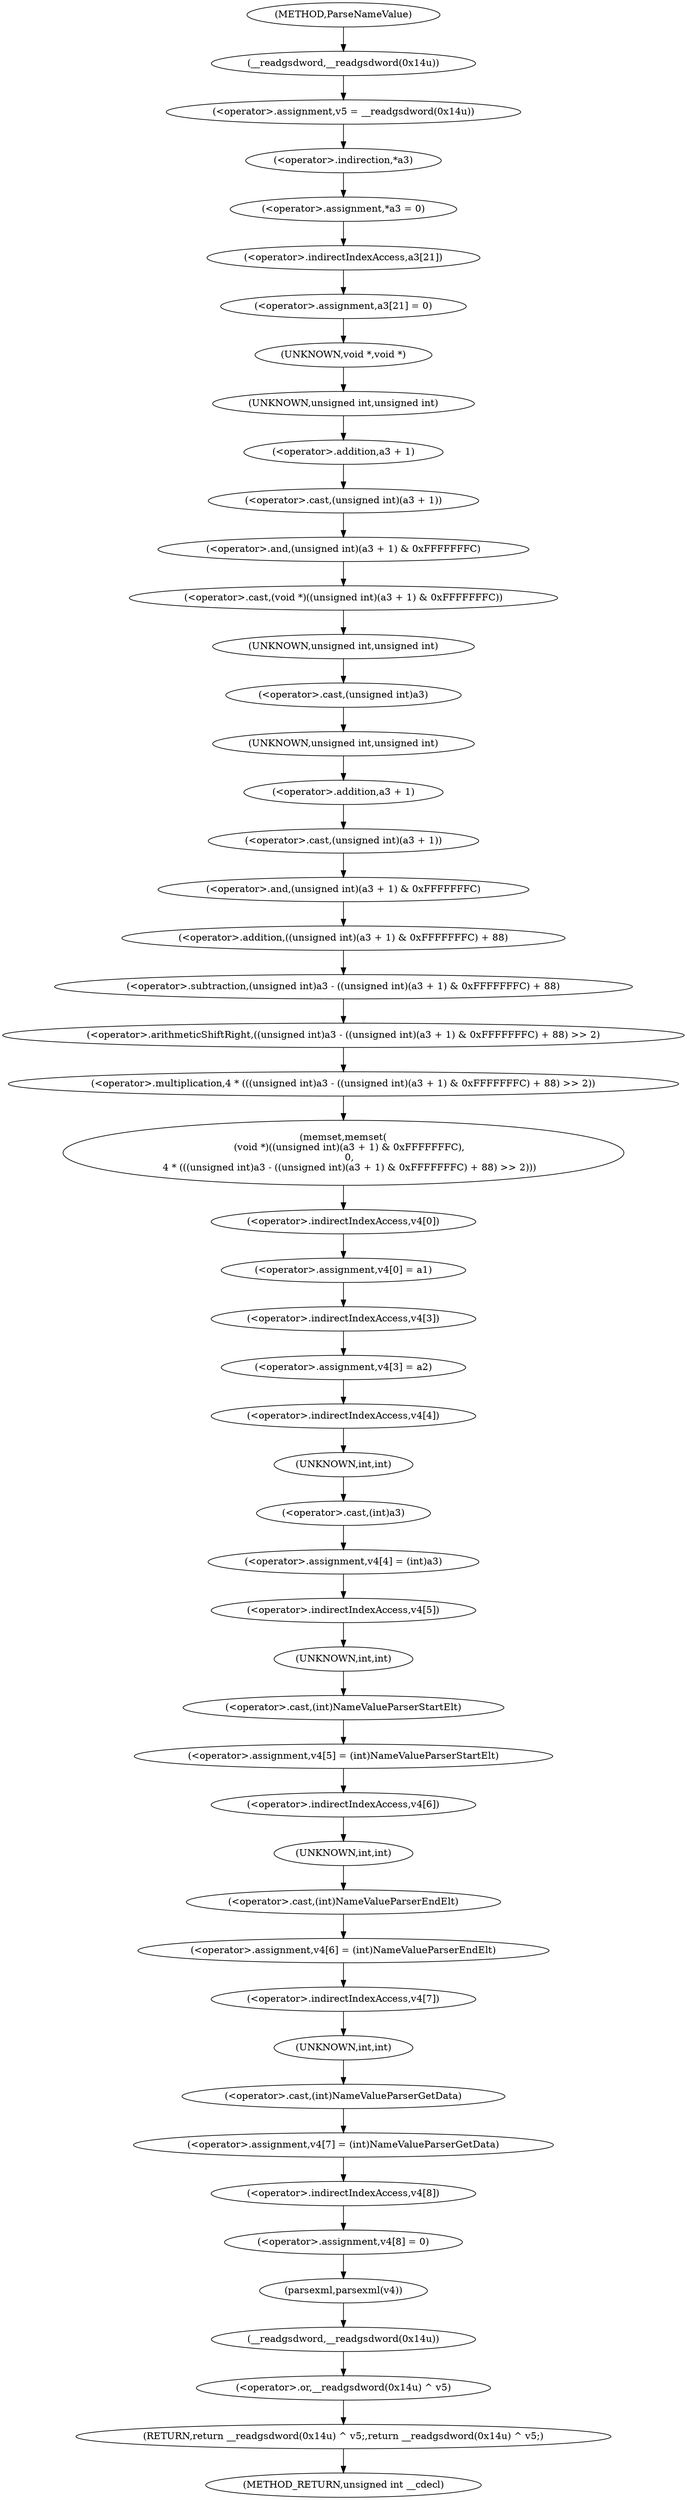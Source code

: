 digraph ParseNameValue {  
"1000110" [label = "(<operator>.assignment,v5 = __readgsdword(0x14u))" ]
"1000112" [label = "(__readgsdword,__readgsdword(0x14u))" ]
"1000114" [label = "(<operator>.assignment,*a3 = 0)" ]
"1000115" [label = "(<operator>.indirection,*a3)" ]
"1000118" [label = "(<operator>.assignment,a3[21] = 0)" ]
"1000119" [label = "(<operator>.indirectIndexAccess,a3[21])" ]
"1000123" [label = "(memset,memset(\n    (void *)((unsigned int)(a3 + 1) & 0xFFFFFFFC),\n    0,\n    4 * (((unsigned int)a3 - ((unsigned int)(a3 + 1) & 0xFFFFFFFC) + 88) >> 2)))" ]
"1000124" [label = "(<operator>.cast,(void *)((unsigned int)(a3 + 1) & 0xFFFFFFFC))" ]
"1000125" [label = "(UNKNOWN,void *,void *)" ]
"1000126" [label = "(<operator>.and,(unsigned int)(a3 + 1) & 0xFFFFFFFC)" ]
"1000127" [label = "(<operator>.cast,(unsigned int)(a3 + 1))" ]
"1000128" [label = "(UNKNOWN,unsigned int,unsigned int)" ]
"1000129" [label = "(<operator>.addition,a3 + 1)" ]
"1000134" [label = "(<operator>.multiplication,4 * (((unsigned int)a3 - ((unsigned int)(a3 + 1) & 0xFFFFFFFC) + 88) >> 2))" ]
"1000136" [label = "(<operator>.arithmeticShiftRight,((unsigned int)a3 - ((unsigned int)(a3 + 1) & 0xFFFFFFFC) + 88) >> 2)" ]
"1000137" [label = "(<operator>.subtraction,(unsigned int)a3 - ((unsigned int)(a3 + 1) & 0xFFFFFFFC) + 88)" ]
"1000138" [label = "(<operator>.cast,(unsigned int)a3)" ]
"1000139" [label = "(UNKNOWN,unsigned int,unsigned int)" ]
"1000141" [label = "(<operator>.addition,((unsigned int)(a3 + 1) & 0xFFFFFFFC) + 88)" ]
"1000142" [label = "(<operator>.and,(unsigned int)(a3 + 1) & 0xFFFFFFFC)" ]
"1000143" [label = "(<operator>.cast,(unsigned int)(a3 + 1))" ]
"1000144" [label = "(UNKNOWN,unsigned int,unsigned int)" ]
"1000145" [label = "(<operator>.addition,a3 + 1)" ]
"1000151" [label = "(<operator>.assignment,v4[0] = a1)" ]
"1000152" [label = "(<operator>.indirectIndexAccess,v4[0])" ]
"1000156" [label = "(<operator>.assignment,v4[3] = a2)" ]
"1000157" [label = "(<operator>.indirectIndexAccess,v4[3])" ]
"1000161" [label = "(<operator>.assignment,v4[4] = (int)a3)" ]
"1000162" [label = "(<operator>.indirectIndexAccess,v4[4])" ]
"1000165" [label = "(<operator>.cast,(int)a3)" ]
"1000166" [label = "(UNKNOWN,int,int)" ]
"1000168" [label = "(<operator>.assignment,v4[5] = (int)NameValueParserStartElt)" ]
"1000169" [label = "(<operator>.indirectIndexAccess,v4[5])" ]
"1000172" [label = "(<operator>.cast,(int)NameValueParserStartElt)" ]
"1000173" [label = "(UNKNOWN,int,int)" ]
"1000175" [label = "(<operator>.assignment,v4[6] = (int)NameValueParserEndElt)" ]
"1000176" [label = "(<operator>.indirectIndexAccess,v4[6])" ]
"1000179" [label = "(<operator>.cast,(int)NameValueParserEndElt)" ]
"1000180" [label = "(UNKNOWN,int,int)" ]
"1000182" [label = "(<operator>.assignment,v4[7] = (int)NameValueParserGetData)" ]
"1000183" [label = "(<operator>.indirectIndexAccess,v4[7])" ]
"1000186" [label = "(<operator>.cast,(int)NameValueParserGetData)" ]
"1000187" [label = "(UNKNOWN,int,int)" ]
"1000189" [label = "(<operator>.assignment,v4[8] = 0)" ]
"1000190" [label = "(<operator>.indirectIndexAccess,v4[8])" ]
"1000194" [label = "(parsexml,parsexml(v4))" ]
"1000196" [label = "(RETURN,return __readgsdword(0x14u) ^ v5;,return __readgsdword(0x14u) ^ v5;)" ]
"1000197" [label = "(<operator>.or,__readgsdword(0x14u) ^ v5)" ]
"1000198" [label = "(__readgsdword,__readgsdword(0x14u))" ]
"1000103" [label = "(METHOD,ParseNameValue)" ]
"1000201" [label = "(METHOD_RETURN,unsigned int __cdecl)" ]
  "1000110" -> "1000115" 
  "1000112" -> "1000110" 
  "1000114" -> "1000119" 
  "1000115" -> "1000114" 
  "1000118" -> "1000125" 
  "1000119" -> "1000118" 
  "1000123" -> "1000152" 
  "1000124" -> "1000139" 
  "1000125" -> "1000128" 
  "1000126" -> "1000124" 
  "1000127" -> "1000126" 
  "1000128" -> "1000129" 
  "1000129" -> "1000127" 
  "1000134" -> "1000123" 
  "1000136" -> "1000134" 
  "1000137" -> "1000136" 
  "1000138" -> "1000144" 
  "1000139" -> "1000138" 
  "1000141" -> "1000137" 
  "1000142" -> "1000141" 
  "1000143" -> "1000142" 
  "1000144" -> "1000145" 
  "1000145" -> "1000143" 
  "1000151" -> "1000157" 
  "1000152" -> "1000151" 
  "1000156" -> "1000162" 
  "1000157" -> "1000156" 
  "1000161" -> "1000169" 
  "1000162" -> "1000166" 
  "1000165" -> "1000161" 
  "1000166" -> "1000165" 
  "1000168" -> "1000176" 
  "1000169" -> "1000173" 
  "1000172" -> "1000168" 
  "1000173" -> "1000172" 
  "1000175" -> "1000183" 
  "1000176" -> "1000180" 
  "1000179" -> "1000175" 
  "1000180" -> "1000179" 
  "1000182" -> "1000190" 
  "1000183" -> "1000187" 
  "1000186" -> "1000182" 
  "1000187" -> "1000186" 
  "1000189" -> "1000194" 
  "1000190" -> "1000189" 
  "1000194" -> "1000198" 
  "1000196" -> "1000201" 
  "1000197" -> "1000196" 
  "1000198" -> "1000197" 
  "1000103" -> "1000112" 
}
